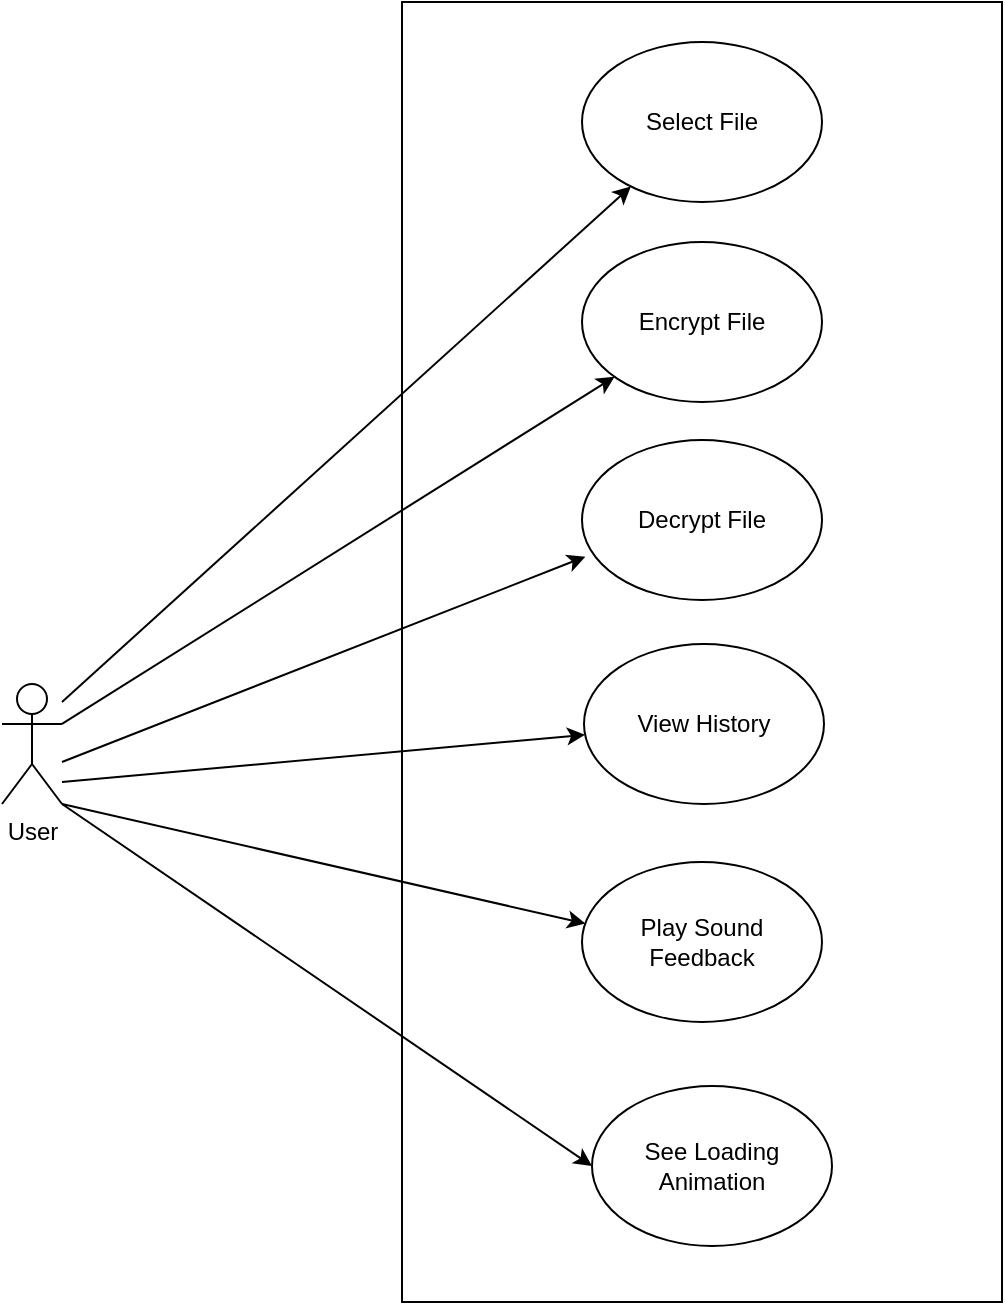 <mxfile version="28.1.0">
  <diagram name="Page-1" id="0hHXSBSz379SLOlmHE2C">
    <mxGraphModel dx="727" dy="403" grid="1" gridSize="10" guides="1" tooltips="1" connect="1" arrows="1" fold="1" page="1" pageScale="1" pageWidth="827" pageHeight="1169" math="0" shadow="0">
      <root>
        <mxCell id="0" />
        <mxCell id="1" parent="0" />
        <mxCell id="uRjvEj-jn3t0vB3ppyAN-2" value="Select File" style="ellipse;whiteSpace=wrap;html=1;" vertex="1" parent="1">
          <mxGeometry x="430" y="90" width="120" height="80" as="geometry" />
        </mxCell>
        <mxCell id="uRjvEj-jn3t0vB3ppyAN-3" value="Encrypt File" style="ellipse;whiteSpace=wrap;html=1;" vertex="1" parent="1">
          <mxGeometry x="430" y="190" width="120" height="80" as="geometry" />
        </mxCell>
        <mxCell id="uRjvEj-jn3t0vB3ppyAN-4" value="Decrypt File" style="ellipse;whiteSpace=wrap;html=1;" vertex="1" parent="1">
          <mxGeometry x="430" y="289" width="120" height="80" as="geometry" />
        </mxCell>
        <mxCell id="uRjvEj-jn3t0vB3ppyAN-5" value="View History" style="ellipse;whiteSpace=wrap;html=1;" vertex="1" parent="1">
          <mxGeometry x="431" y="391" width="120" height="80" as="geometry" />
        </mxCell>
        <mxCell id="uRjvEj-jn3t0vB3ppyAN-6" value="Play Sound&lt;div&gt;Feedback&lt;/div&gt;" style="ellipse;whiteSpace=wrap;html=1;" vertex="1" parent="1">
          <mxGeometry x="430" y="500" width="120" height="80" as="geometry" />
        </mxCell>
        <mxCell id="uRjvEj-jn3t0vB3ppyAN-7" value="See Loading&lt;div&gt;Animation&lt;/div&gt;" style="ellipse;whiteSpace=wrap;html=1;" vertex="1" parent="1">
          <mxGeometry x="435" y="612" width="120" height="80" as="geometry" />
        </mxCell>
        <mxCell id="uRjvEj-jn3t0vB3ppyAN-13" value="" style="endArrow=classic;html=1;rounded=0;" edge="1" parent="1" target="uRjvEj-jn3t0vB3ppyAN-2">
          <mxGeometry width="50" height="50" relative="1" as="geometry">
            <mxPoint x="170" y="420" as="sourcePoint" />
            <mxPoint x="220" y="370" as="targetPoint" />
          </mxGeometry>
        </mxCell>
        <mxCell id="uRjvEj-jn3t0vB3ppyAN-14" value="User" style="shape=umlActor;verticalLabelPosition=bottom;verticalAlign=top;html=1;outlineConnect=0;" vertex="1" parent="1">
          <mxGeometry x="140" y="411" width="30" height="60" as="geometry" />
        </mxCell>
        <mxCell id="uRjvEj-jn3t0vB3ppyAN-18" value="" style="rounded=0;whiteSpace=wrap;html=1;fillColor=none;" vertex="1" parent="1">
          <mxGeometry x="340" y="70" width="300" height="650" as="geometry" />
        </mxCell>
        <mxCell id="uRjvEj-jn3t0vB3ppyAN-21" value="" style="endArrow=classic;html=1;rounded=0;exitX=1;exitY=0.333;exitDx=0;exitDy=0;exitPerimeter=0;" edge="1" parent="1" source="uRjvEj-jn3t0vB3ppyAN-14" target="uRjvEj-jn3t0vB3ppyAN-3">
          <mxGeometry width="50" height="50" relative="1" as="geometry">
            <mxPoint x="180" y="440" as="sourcePoint" />
            <mxPoint x="230" y="390" as="targetPoint" />
          </mxGeometry>
        </mxCell>
        <mxCell id="uRjvEj-jn3t0vB3ppyAN-22" value="" style="endArrow=classic;html=1;rounded=0;entryX=0.014;entryY=0.729;entryDx=0;entryDy=0;entryPerimeter=0;" edge="1" parent="1" target="uRjvEj-jn3t0vB3ppyAN-4">
          <mxGeometry width="50" height="50" relative="1" as="geometry">
            <mxPoint x="170" y="450" as="sourcePoint" />
            <mxPoint x="220" y="400" as="targetPoint" />
          </mxGeometry>
        </mxCell>
        <mxCell id="uRjvEj-jn3t0vB3ppyAN-23" value="" style="endArrow=classic;html=1;rounded=0;" edge="1" parent="1" target="uRjvEj-jn3t0vB3ppyAN-5">
          <mxGeometry width="50" height="50" relative="1" as="geometry">
            <mxPoint x="170" y="460" as="sourcePoint" />
            <mxPoint x="220" y="420" as="targetPoint" />
          </mxGeometry>
        </mxCell>
        <mxCell id="uRjvEj-jn3t0vB3ppyAN-24" value="" style="endArrow=classic;html=1;rounded=0;exitX=1;exitY=1;exitDx=0;exitDy=0;exitPerimeter=0;entryX=0.014;entryY=0.385;entryDx=0;entryDy=0;entryPerimeter=0;" edge="1" parent="1" source="uRjvEj-jn3t0vB3ppyAN-14" target="uRjvEj-jn3t0vB3ppyAN-6">
          <mxGeometry width="50" height="50" relative="1" as="geometry">
            <mxPoint x="170" y="550" as="sourcePoint" />
            <mxPoint x="220" y="500" as="targetPoint" />
          </mxGeometry>
        </mxCell>
        <mxCell id="uRjvEj-jn3t0vB3ppyAN-25" value="" style="endArrow=classic;html=1;rounded=0;exitX=1;exitY=1;exitDx=0;exitDy=0;exitPerimeter=0;entryX=0;entryY=0.5;entryDx=0;entryDy=0;" edge="1" parent="1" source="uRjvEj-jn3t0vB3ppyAN-14" target="uRjvEj-jn3t0vB3ppyAN-7">
          <mxGeometry width="50" height="50" relative="1" as="geometry">
            <mxPoint x="220" y="570" as="sourcePoint" />
            <mxPoint x="270" y="520" as="targetPoint" />
          </mxGeometry>
        </mxCell>
      </root>
    </mxGraphModel>
  </diagram>
</mxfile>
